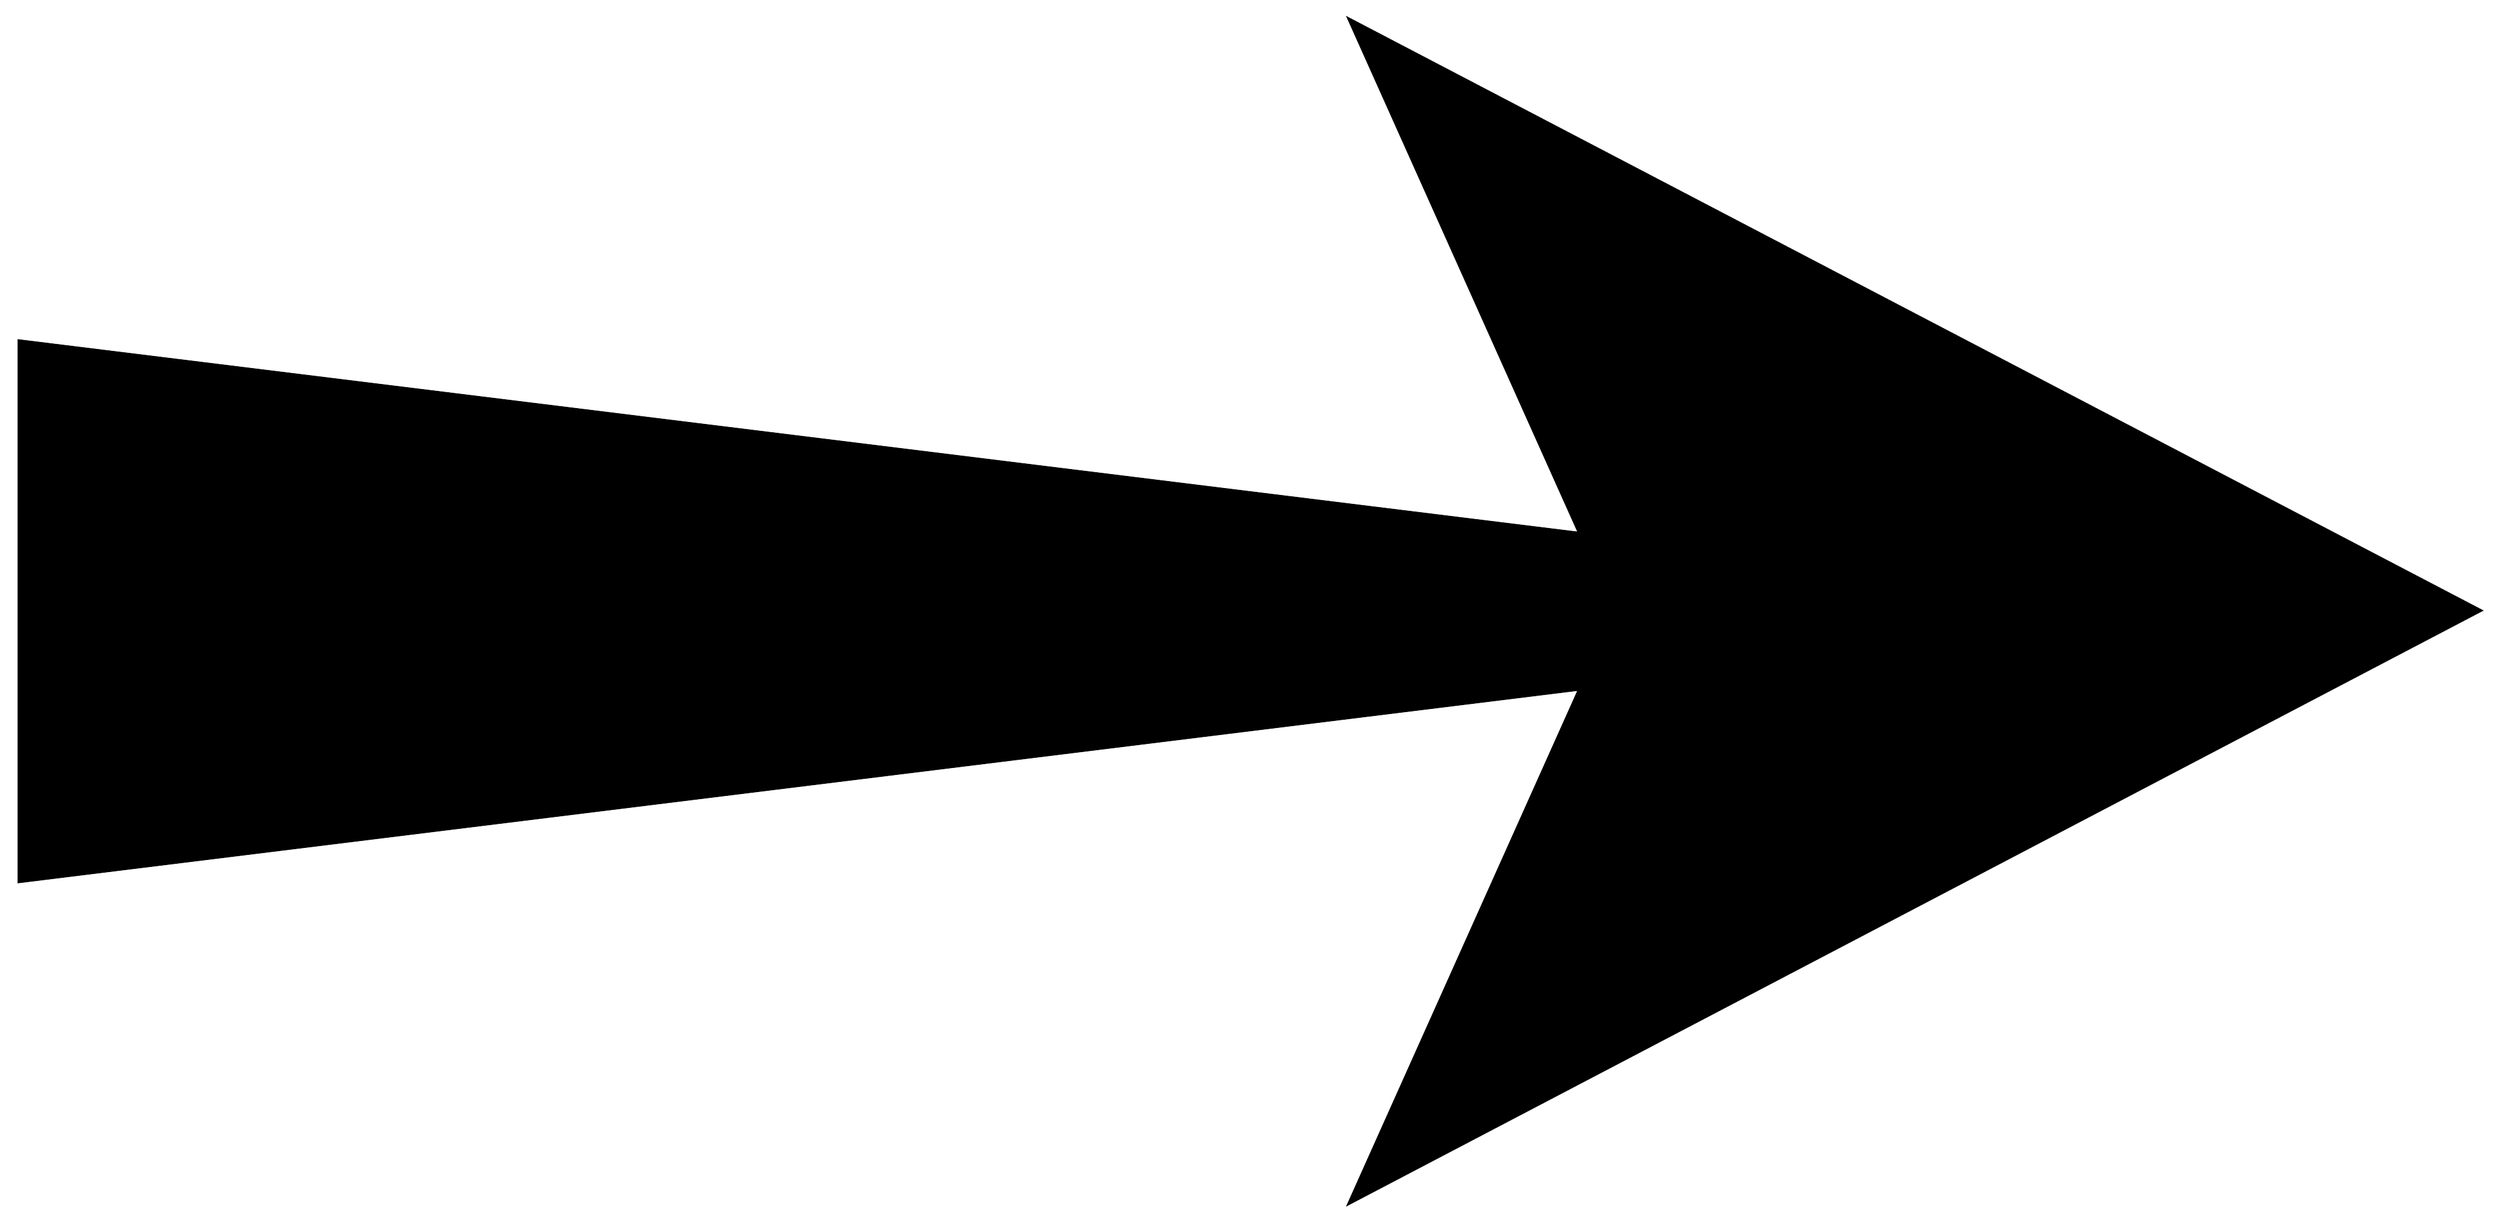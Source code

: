 


\begin{tikzpicture}[y=0.80pt, x=0.80pt, yscale=-1.0, xscale=1.0, inner sep=0pt, outer sep=0pt]
\begin{scope}[shift={(100.0,1832.0)},nonzero rule]
  \path[draw=.,fill=.,line width=1.600pt] (1851.0,-709.0) --
    (1046.0,-287.0) -- (1210.0,-653.0) -- (100.0,-516.0) --
    (100.0,-901.0) -- (1210.0,-764.0) -- (1046.0,-1130.0) --
    (1851.0,-709.0) -- cycle;
\end{scope}

\end{tikzpicture}

